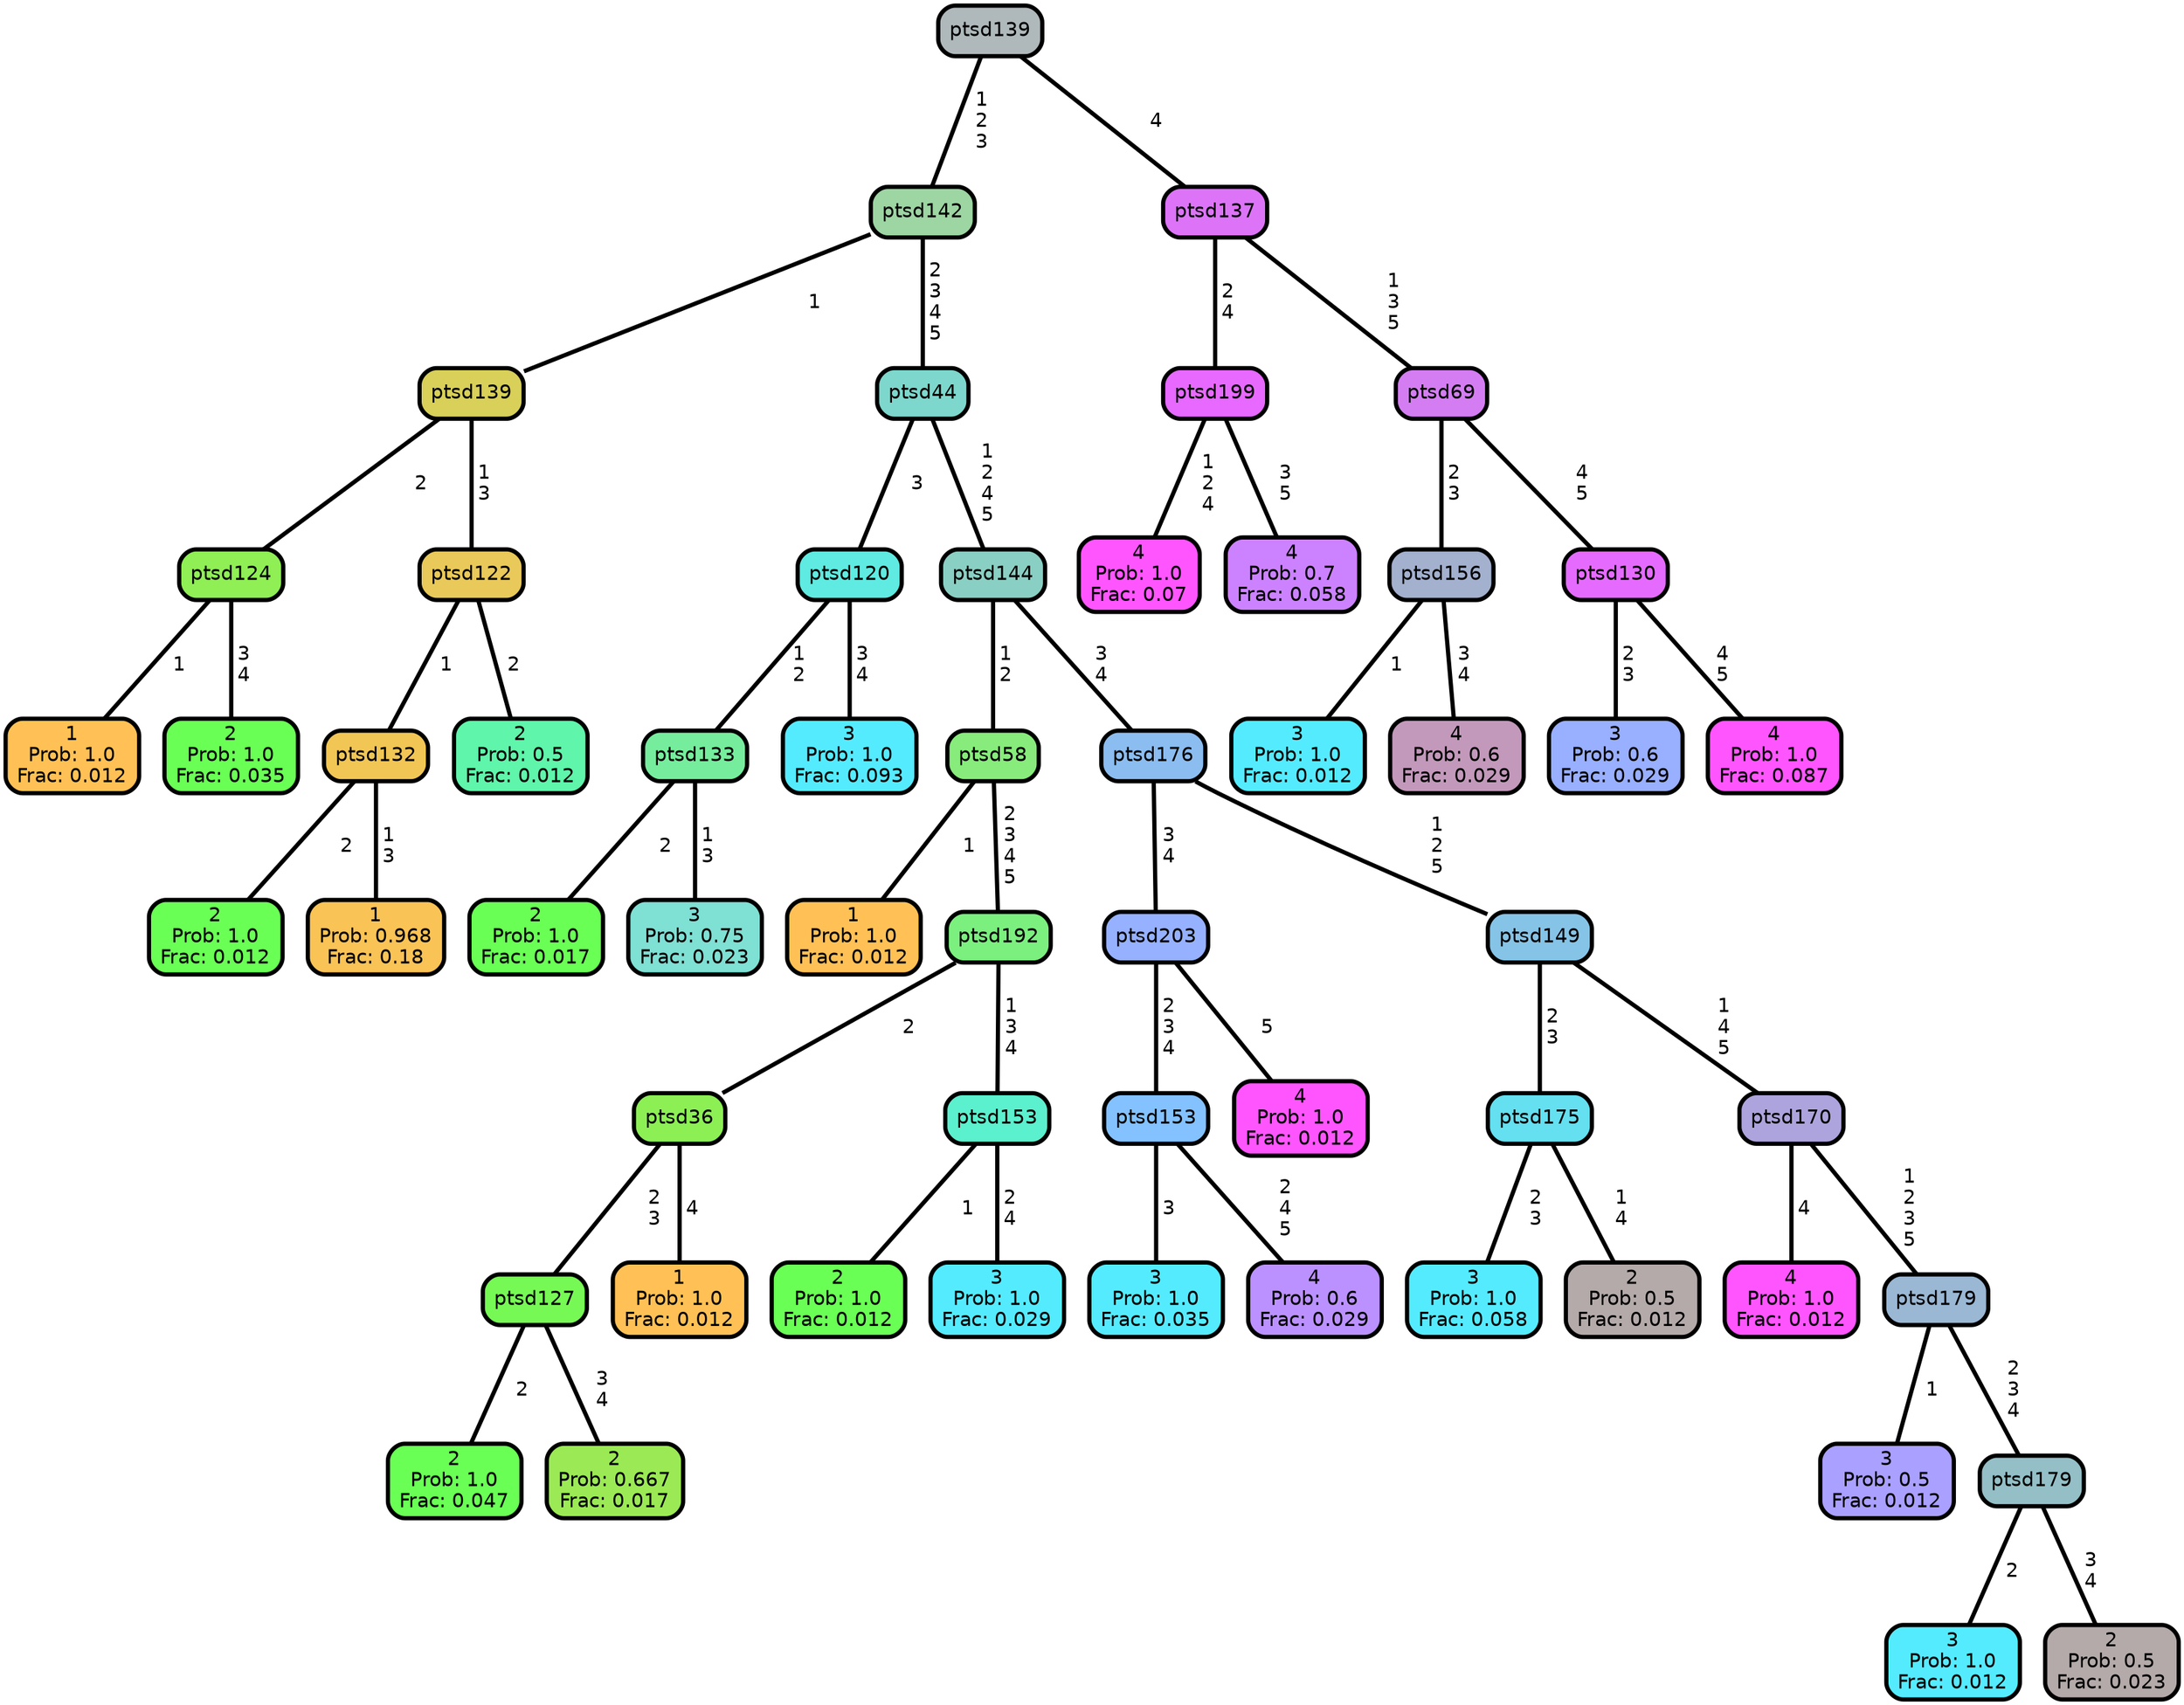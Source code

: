 graph Tree {
node [shape=box, style="filled, rounded",color="black",penwidth="3",fontcolor="black",                 fontname=helvetica] ;
graph [ranksep="0 equally", splines=straight,                 bgcolor=transparent, dpi=200] ;
edge [fontname=helvetica, color=black] ;
0 [label="1
Prob: 1.0
Frac: 0.012", fillcolor="#ffc155"] ;
1 [label="ptsd124", fillcolor="#8fef55"] ;
2 [label="2
Prob: 1.0
Frac: 0.035", fillcolor="#6aff55"] ;
3 [label="ptsd139", fillcolor="#d8d058"] ;
4 [label="2
Prob: 1.0
Frac: 0.012", fillcolor="#6aff55"] ;
5 [label="ptsd132", fillcolor="#f1c655"] ;
6 [label="1
Prob: 0.968
Frac: 0.18", fillcolor="#fac355"] ;
7 [label="ptsd122", fillcolor="#e9c959"] ;
8 [label="2
Prob: 0.5
Frac: 0.012", fillcolor="#5ff5aa"] ;
9 [label="ptsd142", fillcolor="#9dd5a3"] ;
10 [label="2
Prob: 1.0
Frac: 0.017", fillcolor="#6aff55"] ;
11 [label="ptsd133", fillcolor="#76ed9d"] ;
12 [label="3
Prob: 0.75
Frac: 0.023", fillcolor="#7fe0d4"] ;
13 [label="ptsd120", fillcolor="#5febe1"] ;
14 [label="3
Prob: 1.0
Frac: 0.093", fillcolor="#55ebff"] ;
15 [label="ptsd44", fillcolor="#7dd7cc"] ;
16 [label="1
Prob: 1.0
Frac: 0.012", fillcolor="#ffc155"] ;
17 [label="ptsd58", fillcolor="#87ec7b"] ;
18 [label="2
Prob: 1.0
Frac: 0.047", fillcolor="#6aff55"] ;
19 [label="ptsd127", fillcolor="#77f955"] ;
20 [label="2
Prob: 0.667
Frac: 0.017", fillcolor="#9bea55"] ;
21 [label="ptsd36", fillcolor="#8cf055"] ;
22 [label="1
Prob: 1.0
Frac: 0.012", fillcolor="#ffc155"] ;
23 [label="ptsd192", fillcolor="#7bf07f"] ;
24 [label="2
Prob: 1.0
Frac: 0.012", fillcolor="#6aff55"] ;
25 [label="ptsd153", fillcolor="#5bf0ce"] ;
26 [label="3
Prob: 1.0
Frac: 0.029", fillcolor="#55ebff"] ;
27 [label="ptsd144", fillcolor="#8acfc3"] ;
28 [label="3
Prob: 1.0
Frac: 0.035", fillcolor="#55ebff"] ;
29 [label="ptsd153", fillcolor="#83c2ff"] ;
30 [label="4
Prob: 0.6
Frac: 0.029", fillcolor="#bb91ff"] ;
31 [label="ptsd203", fillcolor="#96b1ff"] ;
32 [label="4
Prob: 1.0
Frac: 0.012", fillcolor="#ff55ff"] ;
33 [label="ptsd176", fillcolor="#8cbdf0"] ;
34 [label="3
Prob: 1.0
Frac: 0.058", fillcolor="#55ebff"] ;
35 [label="ptsd175", fillcolor="#64e0f0"] ;
36 [label="2
Prob: 0.5
Frac: 0.012", fillcolor="#b4aaaa"] ;
37 [label="ptsd149", fillcolor="#86c4e7"] ;
38 [label="4
Prob: 1.0
Frac: 0.012", fillcolor="#ff55ff"] ;
39 [label="ptsd170", fillcolor="#aea4dd"] ;
40 [label="3
Prob: 0.5
Frac: 0.012", fillcolor="#aaa0ff"] ;
41 [label="ptsd179", fillcolor="#9ab7d4"] ;
42 [label="3
Prob: 1.0
Frac: 0.012", fillcolor="#55ebff"] ;
43 [label="ptsd179", fillcolor="#94bfc6"] ;
44 [label="2
Prob: 0.5
Frac: 0.023", fillcolor="#b4aaaa"] ;
45 [label="ptsd139", fillcolor="#afb9bb"] ;
46 [label="4
Prob: 1.0
Frac: 0.07", fillcolor="#ff55ff"] ;
47 [label="ptsd199", fillcolor="#e769ff"] ;
48 [label="4
Prob: 0.7
Frac: 0.058", fillcolor="#cc82ff"] ;
49 [label="ptsd137", fillcolor="#dd74f8"] ;
50 [label="3
Prob: 1.0
Frac: 0.012", fillcolor="#55ebff"] ;
51 [label="ptsd156", fillcolor="#a3b0ce"] ;
52 [label="4
Prob: 0.6
Frac: 0.029", fillcolor="#c399bb"] ;
53 [label="ptsd69", fillcolor="#d47df2"] ;
54 [label="3
Prob: 0.6
Frac: 0.029", fillcolor="#99afff"] ;
55 [label="ptsd130", fillcolor="#e56bff"] ;
56 [label="4
Prob: 1.0
Frac: 0.087", fillcolor="#ff55ff"] ;
1 -- 0 [label=" 1",penwidth=3] ;
1 -- 2 [label=" 3\n 4",penwidth=3] ;
3 -- 1 [label=" 2",penwidth=3] ;
3 -- 7 [label=" 1\n 3",penwidth=3] ;
5 -- 4 [label=" 2",penwidth=3] ;
5 -- 6 [label=" 1\n 3",penwidth=3] ;
7 -- 5 [label=" 1",penwidth=3] ;
7 -- 8 [label=" 2",penwidth=3] ;
9 -- 3 [label=" 1",penwidth=3] ;
9 -- 15 [label=" 2\n 3\n 4\n 5",penwidth=3] ;
11 -- 10 [label=" 2",penwidth=3] ;
11 -- 12 [label=" 1\n 3",penwidth=3] ;
13 -- 11 [label=" 1\n 2",penwidth=3] ;
13 -- 14 [label=" 3\n 4",penwidth=3] ;
15 -- 13 [label=" 3",penwidth=3] ;
15 -- 27 [label=" 1\n 2\n 4\n 5",penwidth=3] ;
17 -- 16 [label=" 1",penwidth=3] ;
17 -- 23 [label=" 2\n 3\n 4\n 5",penwidth=3] ;
19 -- 18 [label=" 2",penwidth=3] ;
19 -- 20 [label=" 3\n 4",penwidth=3] ;
21 -- 19 [label=" 2\n 3",penwidth=3] ;
21 -- 22 [label=" 4",penwidth=3] ;
23 -- 21 [label=" 2",penwidth=3] ;
23 -- 25 [label=" 1\n 3\n 4",penwidth=3] ;
25 -- 24 [label=" 1",penwidth=3] ;
25 -- 26 [label=" 2\n 4",penwidth=3] ;
27 -- 17 [label=" 1\n 2",penwidth=3] ;
27 -- 33 [label=" 3\n 4",penwidth=3] ;
29 -- 28 [label=" 3",penwidth=3] ;
29 -- 30 [label=" 2\n 4\n 5",penwidth=3] ;
31 -- 29 [label=" 2\n 3\n 4",penwidth=3] ;
31 -- 32 [label=" 5",penwidth=3] ;
33 -- 31 [label=" 3\n 4",penwidth=3] ;
33 -- 37 [label=" 1\n 2\n 5",penwidth=3] ;
35 -- 34 [label=" 2\n 3",penwidth=3] ;
35 -- 36 [label=" 1\n 4",penwidth=3] ;
37 -- 35 [label=" 2\n 3",penwidth=3] ;
37 -- 39 [label=" 1\n 4\n 5",penwidth=3] ;
39 -- 38 [label=" 4",penwidth=3] ;
39 -- 41 [label=" 1\n 2\n 3\n 5",penwidth=3] ;
41 -- 40 [label=" 1",penwidth=3] ;
41 -- 43 [label=" 2\n 3\n 4",penwidth=3] ;
43 -- 42 [label=" 2",penwidth=3] ;
43 -- 44 [label=" 3\n 4",penwidth=3] ;
45 -- 9 [label=" 1\n 2\n 3",penwidth=3] ;
45 -- 49 [label=" 4",penwidth=3] ;
47 -- 46 [label=" 1\n 2\n 4",penwidth=3] ;
47 -- 48 [label=" 3\n 5",penwidth=3] ;
49 -- 47 [label=" 2\n 4",penwidth=3] ;
49 -- 53 [label=" 1\n 3\n 5",penwidth=3] ;
51 -- 50 [label=" 1",penwidth=3] ;
51 -- 52 [label=" 3\n 4",penwidth=3] ;
53 -- 51 [label=" 2\n 3",penwidth=3] ;
53 -- 55 [label=" 4\n 5",penwidth=3] ;
55 -- 54 [label=" 2\n 3",penwidth=3] ;
55 -- 56 [label=" 4\n 5",penwidth=3] ;
{rank = same;}}